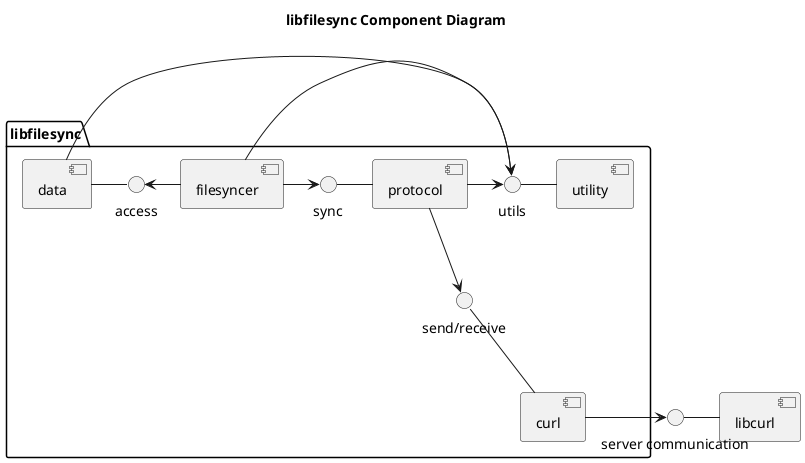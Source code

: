 @startuml libfilesync-component

title libfilesync Component Diagram

package libfilesync {
    component filesyncer

    component protocol
    interface sync 

    component data
    interface access

    component curl
    interface "send/receive" as sndrcv

    component utility
    interface utils
}
component libcurl
interface "server communication" as srvcomm

data - access
access <- filesyncer
sync - protocol
filesyncer -> sync
sndrcv --  curl
protocol --> sndrcv
utils - utility
data -> utils
filesyncer -> utils
protocol -> utils
srvcomm - libcurl
curl -> srvcomm

@enduml